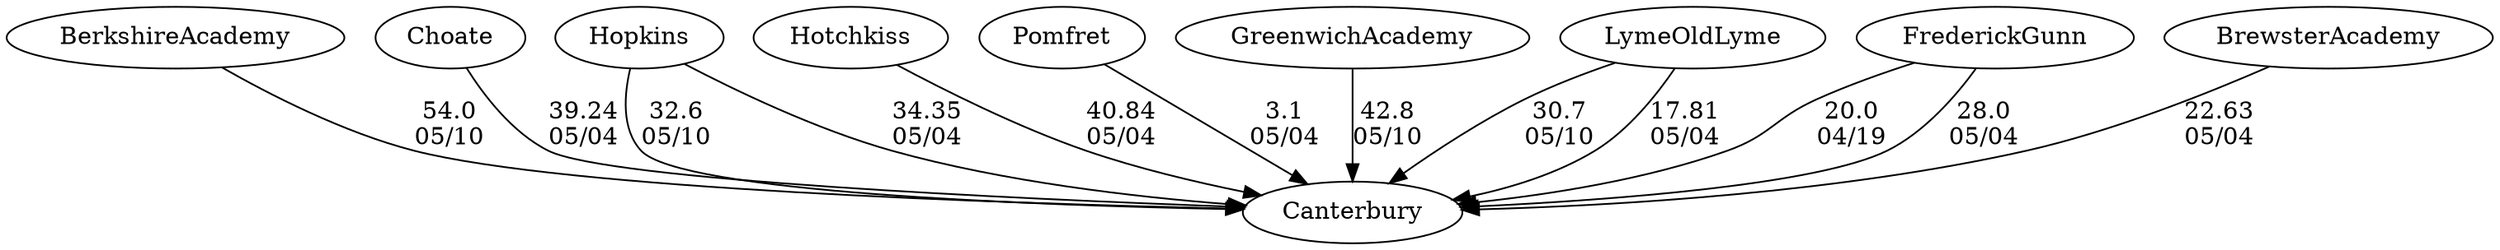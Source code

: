 digraph girls1foursCanterbury {Canterbury [URL="girls1foursCanterburyCanterbury.html"];BerkshireAcademy [URL="girls1foursCanterburyBerkshireAcademy.html"];Choate [URL="girls1foursCanterburyChoate.html"];Hopkins [URL="girls1foursCanterburyHopkins.html"];Hotchkiss [URL="girls1foursCanterburyHotchkiss.html"];Pomfret [URL="girls1foursCanterburyPomfret.html"];GreenwichAcademy [URL="girls1foursCanterburyGreenwichAcademy.html"];LymeOldLyme [URL="girls1foursCanterburyLymeOldLyme.html"];FrederickGunn [URL="girls1foursCanterburyFrederickGunn.html"];BrewsterAcademy [URL="girls1foursCanterburyBrewsterAcademy.html"];BerkshireAcademy -> Canterbury[label="54.0
05/10", weight="46", tooltip="NEIRA,Berkshire v. Canterbury, Greenwich Academy, Hopkins, Lyme-Old Lyme			
Distance: 1500 M Conditions: 10-15 mph headwind throughout racing; strongest in middle 750 with consistent chop and whitecaps; calmer in final 400M. Comments: G3: Hopkins paused prior to the finish line then resumed and rowed across. 
G4: Berkshire and Greenwich each hotseated rowers from G3; 
G5: all novice boats
B5: all novice boats
None", URL="https://www.row2k.com/results/resultspage.cfm?UID=191C2D2320D794EC0A5D0402CEB56984&cat=5", random="random"]; 
GreenwichAcademy -> Canterbury[label="42.8
05/10", weight="58", tooltip="NEIRA,Berkshire v. Canterbury, Greenwich Academy, Hopkins, Lyme-Old Lyme			
Distance: 1500 M Conditions: 10-15 mph headwind throughout racing; strongest in middle 750 with consistent chop and whitecaps; calmer in final 400M. Comments: G3: Hopkins paused prior to the finish line then resumed and rowed across. 
G4: Berkshire and Greenwich each hotseated rowers from G3; 
G5: all novice boats
B5: all novice boats
None", URL="https://www.row2k.com/results/resultspage.cfm?UID=191C2D2320D794EC0A5D0402CEB56984&cat=5", random="random"]; 
Hopkins -> Canterbury[label="32.6
05/10", weight="68", tooltip="NEIRA,Berkshire v. Canterbury, Greenwich Academy, Hopkins, Lyme-Old Lyme			
Distance: 1500 M Conditions: 10-15 mph headwind throughout racing; strongest in middle 750 with consistent chop and whitecaps; calmer in final 400M. Comments: G3: Hopkins paused prior to the finish line then resumed and rowed across. 
G4: Berkshire and Greenwich each hotseated rowers from G3; 
G5: all novice boats
B5: all novice boats
None", URL="https://www.row2k.com/results/resultspage.cfm?UID=191C2D2320D794EC0A5D0402CEB56984&cat=5", random="random"]; 
LymeOldLyme -> Canterbury[label="30.7
05/10", weight="70", tooltip="NEIRA,Berkshire v. Canterbury, Greenwich Academy, Hopkins, Lyme-Old Lyme			
Distance: 1500 M Conditions: 10-15 mph headwind throughout racing; strongest in middle 750 with consistent chop and whitecaps; calmer in final 400M. Comments: G3: Hopkins paused prior to the finish line then resumed and rowed across. 
G4: Berkshire and Greenwich each hotseated rowers from G3; 
G5: all novice boats
B5: all novice boats
None", URL="https://www.row2k.com/results/resultspage.cfm?UID=191C2D2320D794EC0A5D0402CEB56984&cat=5", random="random"]; 
FrederickGunn -> Canterbury[label="20.0
04/19", weight="80", tooltip="NEIRA Boys & Girls Fours,Frederick Gunn School vs. Canterbury School			
Distance: 1500 Conditions: Mostly protected waters with some crosswind and very slight chop in the first 500 in particular. Comments: Gunn second boats (B) raced up with the first boats.
None", URL="https://www.row2k.com/results/resultspage.cfm?UID=FD9BF2C36AB3E5D3343A43D22FCCB16E&cat=5", random="random"]; 
FrederickGunn -> Canterbury[label="28.0
05/04", weight="72", tooltip="Founder's Day Regatta			
", URL="https://www.row2k.com/results/resultspage.cfm?UID=9400921B2CB64E59B0F43EC7E58300B4&cat=6", random="random"]; 
BrewsterAcademy -> Canterbury[label="22.63
05/04", weight="78", tooltip="Founder's Day Regatta			
", URL="https://www.row2k.com/results/resultspage.cfm?UID=9400921B2CB64E59B0F43EC7E58300B4&cat=6", random="random"]; 
Pomfret -> Canterbury[label="3.1
05/04", weight="97", tooltip="Founder's Day Regatta			
", URL="https://www.row2k.com/results/resultspage.cfm?UID=9400921B2CB64E59B0F43EC7E58300B4&cat=6", random="random"]; 
LymeOldLyme -> Canterbury[label="17.81
05/04", weight="83", tooltip="Founder's Day Regatta			
", URL="https://www.row2k.com/results/resultspage.cfm?UID=9400921B2CB64E59B0F43EC7E58300B4&cat=6", random="random"]; 
Hotchkiss -> Canterbury[label="40.84
05/04", weight="60", tooltip="Founder's Day Regatta			
", URL="https://www.row2k.com/results/resultspage.cfm?UID=9400921B2CB64E59B0F43EC7E58300B4&cat=6", random="random"]; 
Choate -> Canterbury[label="39.24
05/04", weight="61", tooltip="Founder's Day Regatta			
", URL="https://www.row2k.com/results/resultspage.cfm?UID=9400921B2CB64E59B0F43EC7E58300B4&cat=6", random="random"]; 
Hopkins -> Canterbury[label="34.35
05/04", weight="66", tooltip="Founder's Day Regatta			
", URL="https://www.row2k.com/results/resultspage.cfm?UID=9400921B2CB64E59B0F43EC7E58300B4&cat=6", random="random"]}